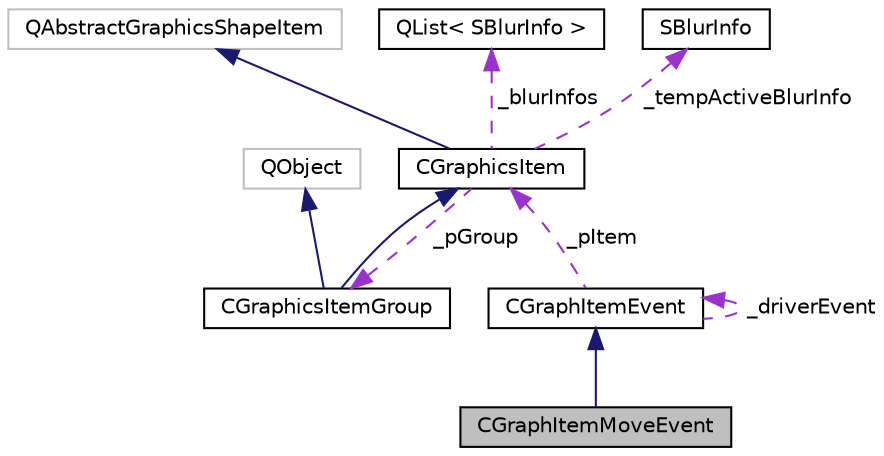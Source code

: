 digraph "CGraphItemMoveEvent"
{
  edge [fontname="Helvetica",fontsize="10",labelfontname="Helvetica",labelfontsize="10"];
  node [fontname="Helvetica",fontsize="10",shape=record];
  Node2 [label="CGraphItemMoveEvent",height=0.2,width=0.4,color="black", fillcolor="grey75", style="filled", fontcolor="black"];
  Node3 -> Node2 [dir="back",color="midnightblue",fontsize="10",style="solid",fontname="Helvetica"];
  Node3 [label="CGraphItemEvent",height=0.2,width=0.4,color="black", fillcolor="white", style="filled",URL="$class_c_graph_item_event.html"];
  Node4 -> Node3 [dir="back",color="darkorchid3",fontsize="10",style="dashed",label=" _pItem" ,fontname="Helvetica"];
  Node4 [label="CGraphicsItem",height=0.2,width=0.4,color="black", fillcolor="white", style="filled",URL="$class_c_graphics_item.html"];
  Node5 -> Node4 [dir="back",color="midnightblue",fontsize="10",style="solid",fontname="Helvetica"];
  Node5 [label="QAbstractGraphicsShapeItem",height=0.2,width=0.4,color="grey75", fillcolor="white", style="filled"];
  Node6 -> Node4 [dir="back",color="darkorchid3",fontsize="10",style="dashed",label=" _blurInfos" ,fontname="Helvetica"];
  Node6 [label="QList\< SBlurInfo \>",height=0.2,width=0.4,color="black", fillcolor="white", style="filled",URL="$class_q_list.html"];
  Node7 -> Node4 [dir="back",color="darkorchid3",fontsize="10",style="dashed",label=" _pGroup" ,fontname="Helvetica"];
  Node7 [label="CGraphicsItemGroup",height=0.2,width=0.4,color="black", fillcolor="white", style="filled",URL="$class_c_graphics_item_group.html",tooltip="The CGraphicsItemGroup class 组合图元管理类 所有的图元操作都通过该类执行。 "];
  Node8 -> Node7 [dir="back",color="midnightblue",fontsize="10",style="solid",fontname="Helvetica"];
  Node8 [label="QObject",height=0.2,width=0.4,color="grey75", fillcolor="white", style="filled"];
  Node4 -> Node7 [dir="back",color="midnightblue",fontsize="10",style="solid",fontname="Helvetica"];
  Node9 -> Node4 [dir="back",color="darkorchid3",fontsize="10",style="dashed",label=" _tempActiveBlurInfo" ,fontname="Helvetica"];
  Node9 [label="SBlurInfo",height=0.2,width=0.4,color="black", fillcolor="white", style="filled",URL="$struct_s_blur_info.html"];
  Node3 -> Node3 [dir="back",color="darkorchid3",fontsize="10",style="dashed",label=" _driverEvent" ,fontname="Helvetica"];
}
